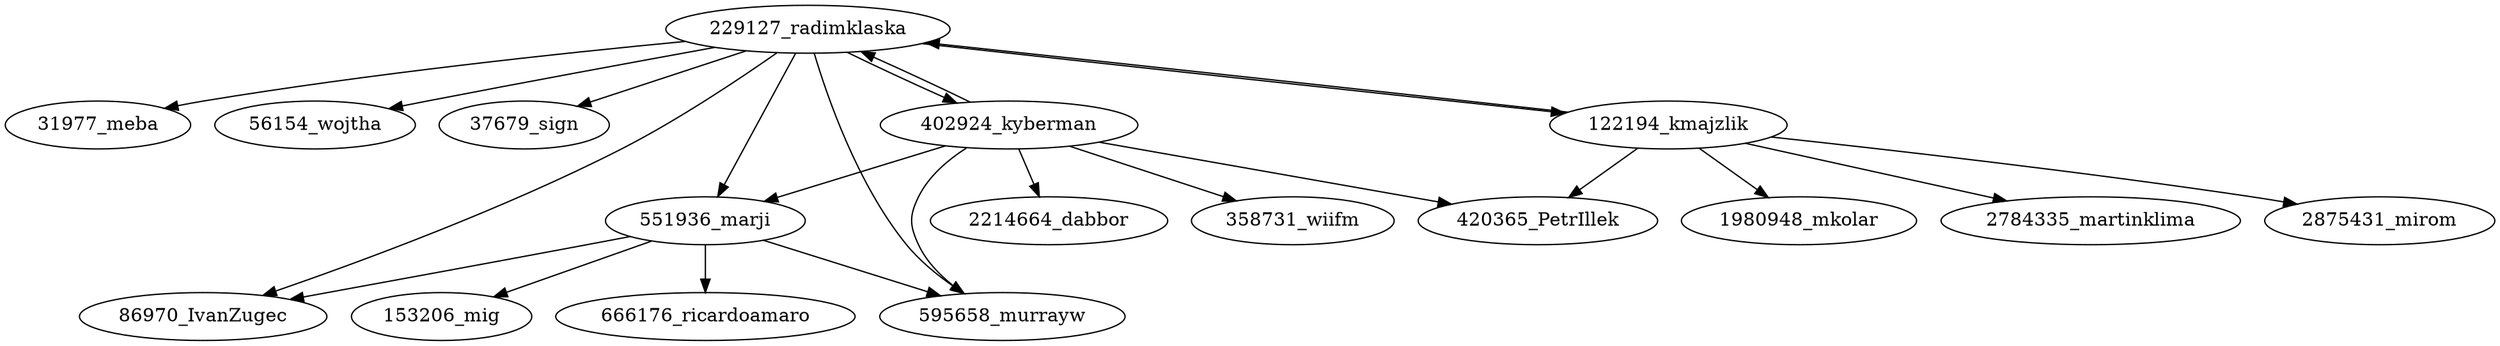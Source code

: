 digraph G {
	"229127_radimklaska" -> "31977_meba";
	"229127_radimklaska" -> "56154_wojtha";
	"229127_radimklaska" -> "37679_sign";
	"229127_radimklaska" -> "595658_murrayw";
	"229127_radimklaska" -> "86970_IvanZugec";
	"229127_radimklaska" -> "551936_marji";
	"551936_marji" -> "86970_IvanZugec";
	"551936_marji" -> "153206_mig";
	"551936_marji" -> "595658_murrayw";
	"551936_marji" -> "666176_ricardoamaro";
	"229127_radimklaska" -> "122194_kmajzlik";
	"122194_kmajzlik" -> "1980948_mkolar";
	"122194_kmajzlik" -> "229127_radimklaska";
	"122194_kmajzlik" -> "420365_PetrIllek";
	"122194_kmajzlik" -> "2784335_martinklima";
	"122194_kmajzlik" -> "2875431_mirom";
	"229127_radimklaska" -> "402924_kyberman";
	"402924_kyberman" -> "595658_murrayw";
	"402924_kyberman" -> "229127_radimklaska";
	"402924_kyberman" -> "420365_PetrIllek";
	"402924_kyberman" -> "2214664_dabbor";
	"402924_kyberman" -> "551936_marji";
	"402924_kyberman" -> "358731_wiifm";
}
